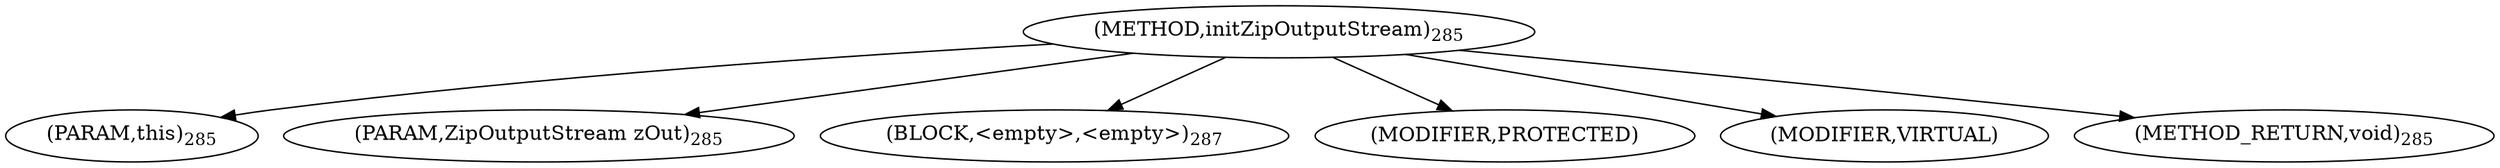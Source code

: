digraph "initZipOutputStream" {  
"711" [label = <(METHOD,initZipOutputStream)<SUB>285</SUB>> ]
"712" [label = <(PARAM,this)<SUB>285</SUB>> ]
"713" [label = <(PARAM,ZipOutputStream zOut)<SUB>285</SUB>> ]
"714" [label = <(BLOCK,&lt;empty&gt;,&lt;empty&gt;)<SUB>287</SUB>> ]
"715" [label = <(MODIFIER,PROTECTED)> ]
"716" [label = <(MODIFIER,VIRTUAL)> ]
"717" [label = <(METHOD_RETURN,void)<SUB>285</SUB>> ]
  "711" -> "712" 
  "711" -> "713" 
  "711" -> "714" 
  "711" -> "715" 
  "711" -> "716" 
  "711" -> "717" 
}
